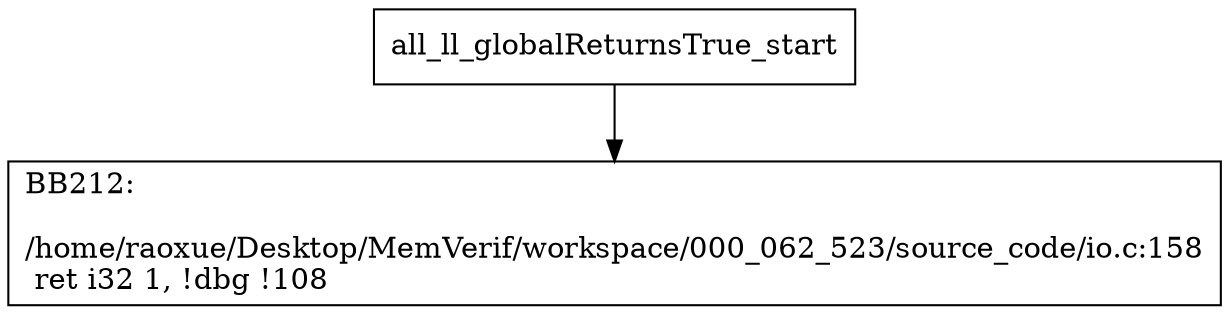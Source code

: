 digraph "CFG for'all_ll_globalReturnsTrue' function" {
	BBall_ll_globalReturnsTrue_start[shape=record,label="{all_ll_globalReturnsTrue_start}"];
	BBall_ll_globalReturnsTrue_start-> all_ll_globalReturnsTrueBB212;
	all_ll_globalReturnsTrueBB212 [shape=record, label="{BB212:\l\l/home/raoxue/Desktop/MemVerif/workspace/000_062_523/source_code/io.c:158\l
  ret i32 1, !dbg !108\l
}"];
}
